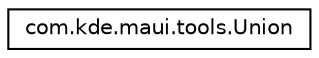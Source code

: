 digraph "Graphical Class Hierarchy"
{
 // INTERACTIVE_SVG=YES
 // LATEX_PDF_SIZE
  edge [fontname="Helvetica",fontsize="10",labelfontname="Helvetica",labelfontsize="10"];
  node [fontname="Helvetica",fontsize="10",shape=record];
  rankdir="LR";
  Node0 [label="com.kde.maui.tools.Union",height=0.2,width=0.4,color="black", fillcolor="white", style="filled",URL="$classcom_1_1kde_1_1maui_1_1tools_1_1_union.html",tooltip=" "];
}
